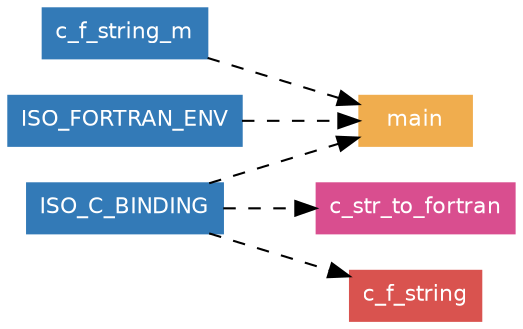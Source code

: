 digraph "module~~graph~~ModuleGraph" {
	graph [concentrate=true id="module~~graph~~ModuleGraph" rankdir=LR size="8.90625,1000.0"]
	node [fontname=Helvetica fontsize=10.5 height=0.0 margin=0.08 shape=box]
	edge [fontname=Helvetica fontsize=9.5]
		"module~c_f_string_m" [label=c_f_string_m URL="../module/c_f_string_m.html" color="#337AB7" fontcolor=white style=filled]
		"program~main" [label=main URL="../program/main.html" color="#f0ad4e" fontcolor=white style=filled]
		"proc~c_str_to_fortran" [label=c_str_to_fortran URL="../proc/c_str_to_fortran.html" color="#d94e8f" fontcolor=white style=filled]
		"proc~c_f_string" [label=c_f_string URL="../proc/c_f_string.html" color="#d9534f" fontcolor=white style=filled]
		graph [size="11.875,1000.0"]
		ISO_C_BINDING [label=ISO_C_BINDING URL="https://gcc.gnu.org/onlinedocs/gfortran/ISO_005fC_005fBINDING.html" color="#337AB7" fontcolor=white style=filled]
			ISO_C_BINDING -> "program~main" [color="#000000" style=dashed]
			"module~c_f_string_m" -> "program~main" [color="#000000" style=dashed]
		ISO_FORTRAN_ENV [label=ISO_FORTRAN_ENV URL="https://gcc.gnu.org/onlinedocs/gfortran/ISO_005fFORTRAN_005fENV.html" color="#337AB7" fontcolor=white style=filled]
			ISO_FORTRAN_ENV -> "program~main" [color="#000000" style=dashed]
			ISO_C_BINDING -> "proc~c_str_to_fortran" [color="#000000" style=dashed]
			ISO_C_BINDING -> "proc~c_f_string" [color="#000000" style=dashed]
}